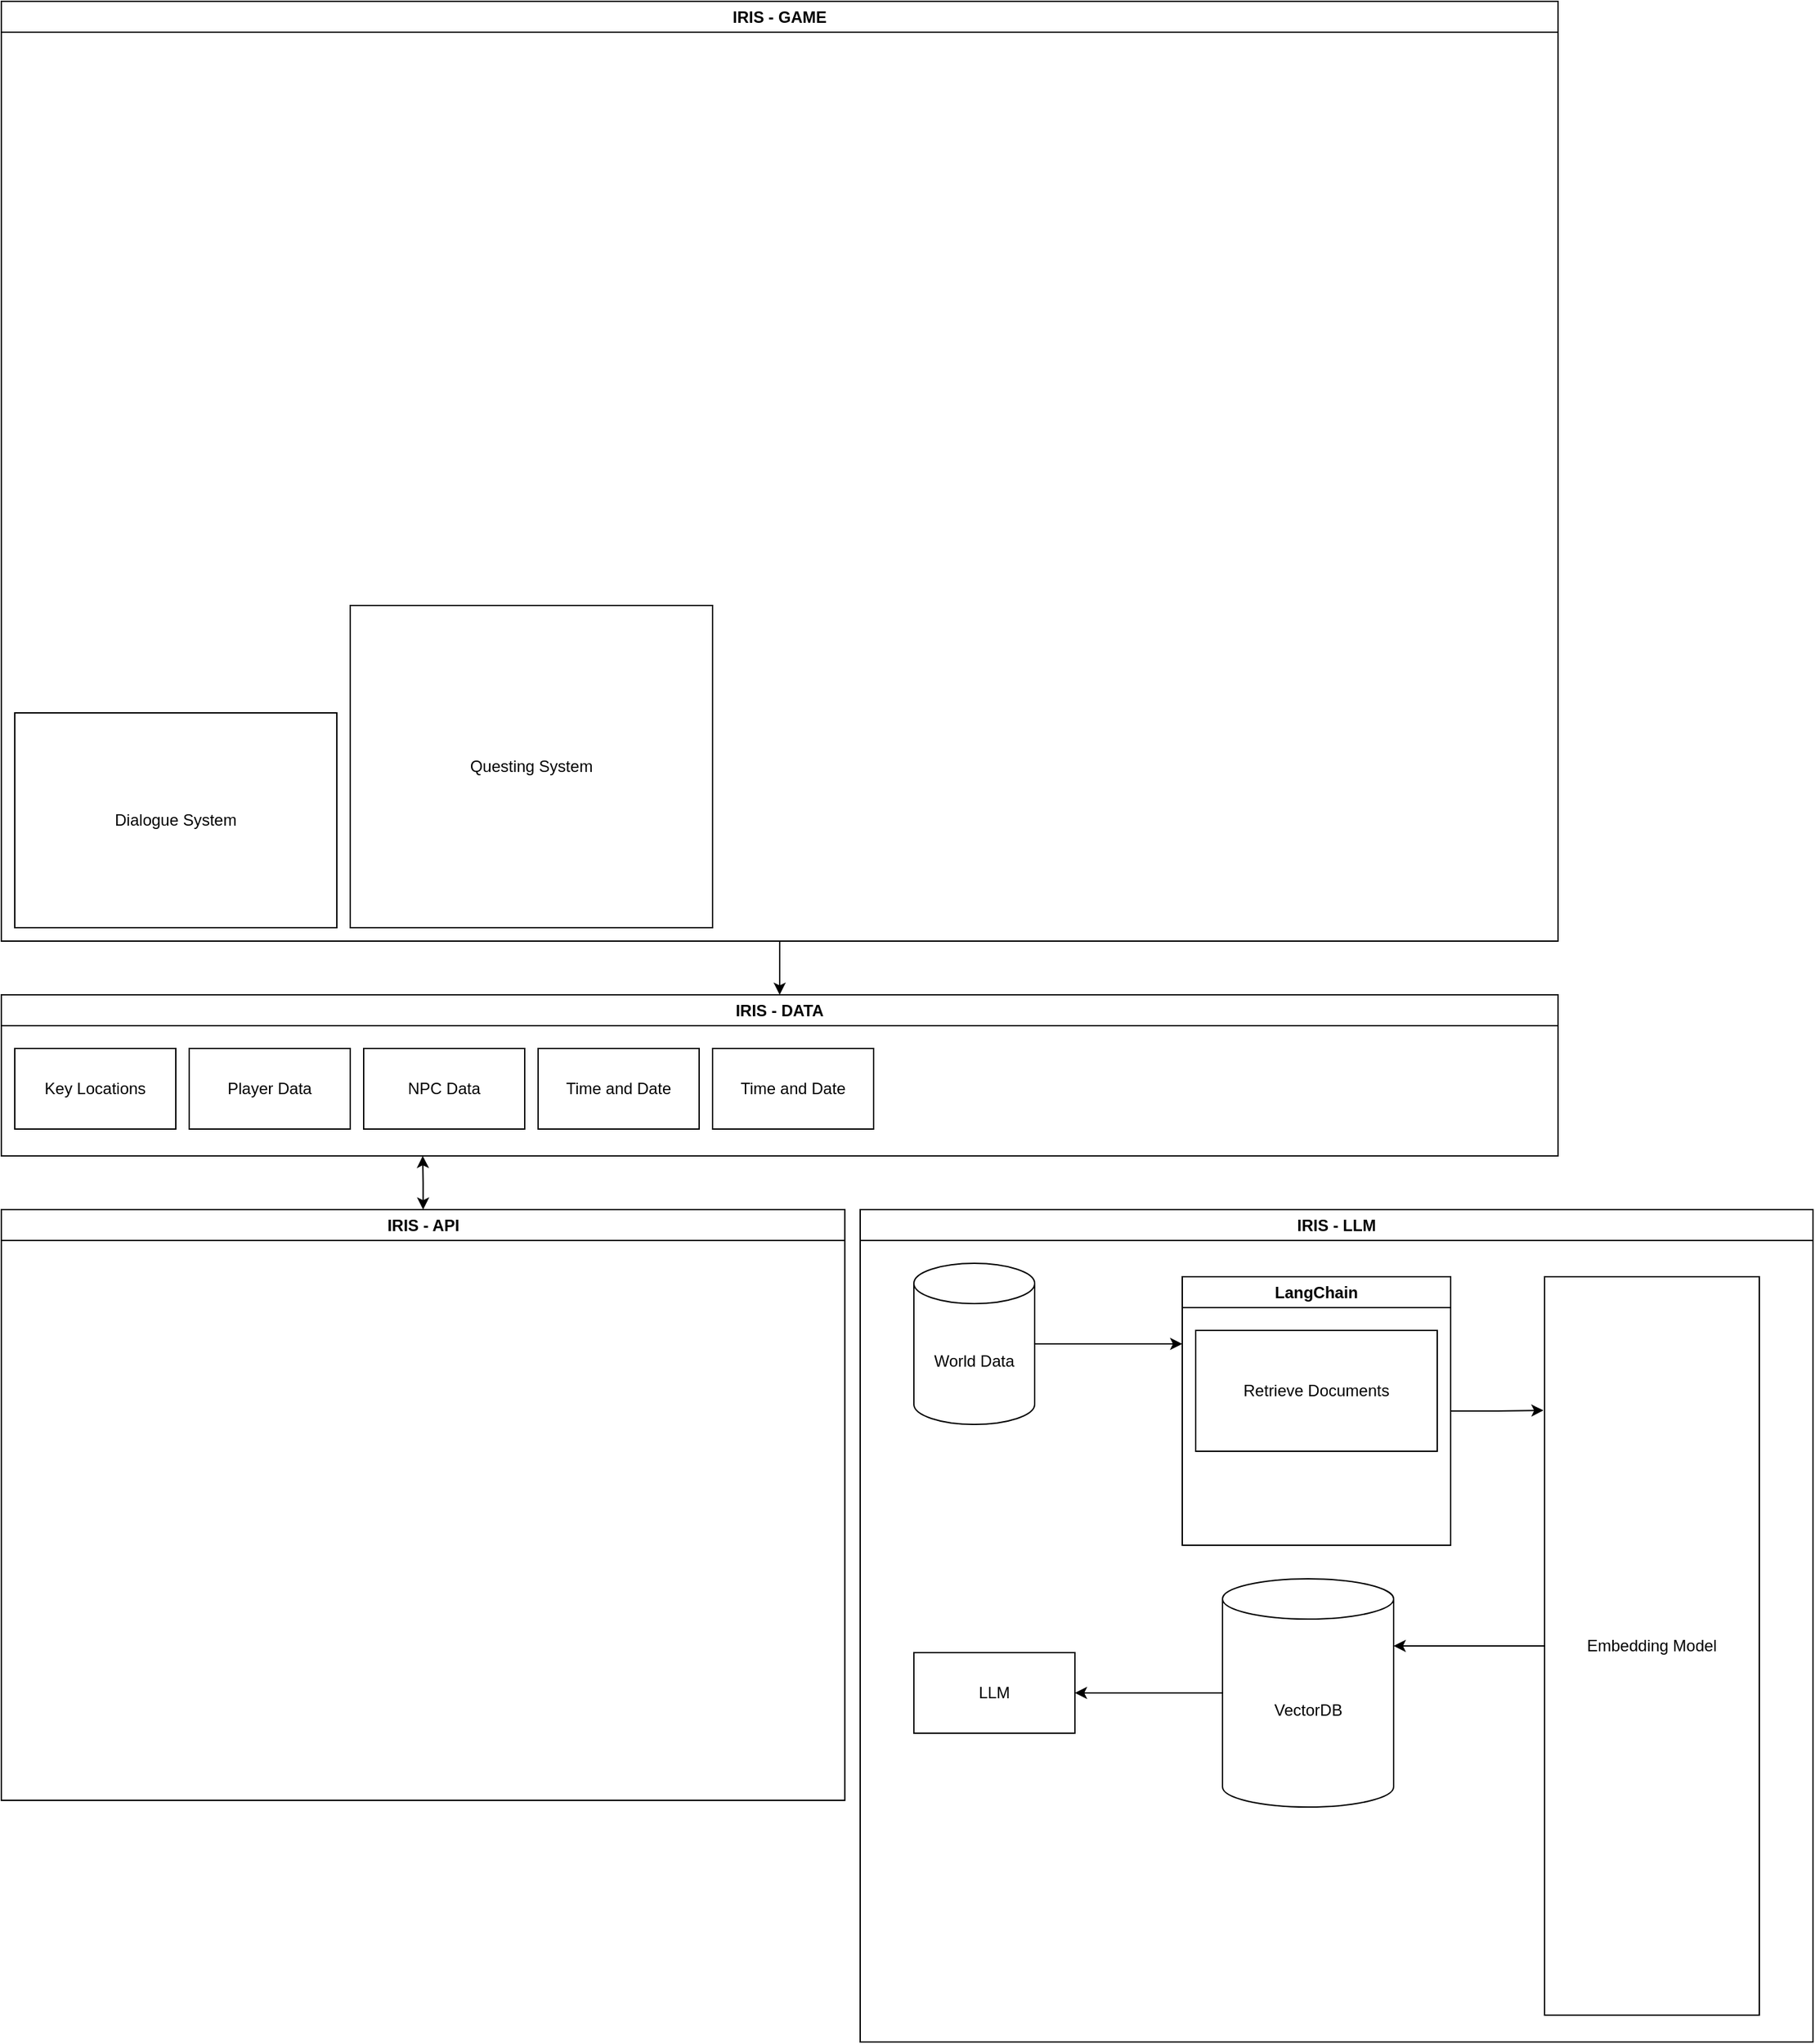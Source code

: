 <mxfile version="24.7.17">
  <diagram name="Page-1" id="EbFhku3aeiVI1ehOrgtn">
    <mxGraphModel dx="2993" dy="1416" grid="1" gridSize="10" guides="1" tooltips="1" connect="1" arrows="1" fold="1" page="0" pageScale="1" pageWidth="850" pageHeight="1100" background="none" math="0" shadow="0">
      <root>
        <mxCell id="0" />
        <mxCell id="1" parent="0" />
        <mxCell id="US7T-Pkhr5Sw-hJU1p7X-31" style="edgeStyle=orthogonalEdgeStyle;rounded=0;orthogonalLoop=1;jettySize=auto;html=1;entryX=0.5;entryY=0;entryDx=0;entryDy=0;" edge="1" parent="1" source="lu1HMCi60wpDwEhCYiGy-1" target="hP0yGo-dvykfc_xAxlZr-6">
          <mxGeometry relative="1" as="geometry" />
        </mxCell>
        <mxCell id="lu1HMCi60wpDwEhCYiGy-1" value="IRIS - GAME" style="swimlane;whiteSpace=wrap;html=1;" parent="1" vertex="1">
          <mxGeometry x="-40" y="60" width="1160" height="700" as="geometry" />
        </mxCell>
        <mxCell id="US7T-Pkhr5Sw-hJU1p7X-24" value="Dialogue System" style="rounded=0;whiteSpace=wrap;html=1;" vertex="1" parent="lu1HMCi60wpDwEhCYiGy-1">
          <mxGeometry x="10" y="530" width="240" height="160" as="geometry" />
        </mxCell>
        <mxCell id="US7T-Pkhr5Sw-hJU1p7X-25" value="Questing System" style="rounded=0;whiteSpace=wrap;html=1;" vertex="1" parent="lu1HMCi60wpDwEhCYiGy-1">
          <mxGeometry x="260" y="450" width="270" height="240" as="geometry" />
        </mxCell>
        <mxCell id="US7T-Pkhr5Sw-hJU1p7X-1" style="edgeStyle=orthogonalEdgeStyle;rounded=0;orthogonalLoop=1;jettySize=auto;html=1;startArrow=classic;startFill=1;" edge="1" parent="1" source="hP0yGo-dvykfc_xAxlZr-1">
          <mxGeometry relative="1" as="geometry">
            <mxPoint x="274" y="920" as="targetPoint" />
          </mxGeometry>
        </mxCell>
        <mxCell id="hP0yGo-dvykfc_xAxlZr-1" value="&lt;div&gt;IRIS - API&lt;/div&gt;" style="swimlane;whiteSpace=wrap;html=1;" parent="1" vertex="1">
          <mxGeometry x="-40" y="960" width="628.57" height="440" as="geometry" />
        </mxCell>
        <mxCell id="hP0yGo-dvykfc_xAxlZr-3" value="IRIS - LLM" style="swimlane;whiteSpace=wrap;html=1;" parent="1" vertex="1">
          <mxGeometry x="600" y="960" width="710" height="620" as="geometry" />
        </mxCell>
        <mxCell id="US7T-Pkhr5Sw-hJU1p7X-5" style="edgeStyle=orthogonalEdgeStyle;rounded=0;orthogonalLoop=1;jettySize=auto;html=1;entryX=0;entryY=0.25;entryDx=0;entryDy=0;" edge="1" parent="hP0yGo-dvykfc_xAxlZr-3" source="US7T-Pkhr5Sw-hJU1p7X-2" target="US7T-Pkhr5Sw-hJU1p7X-4">
          <mxGeometry relative="1" as="geometry" />
        </mxCell>
        <mxCell id="US7T-Pkhr5Sw-hJU1p7X-2" value="World Data" style="shape=cylinder3;whiteSpace=wrap;html=1;boundedLbl=1;backgroundOutline=1;size=15;" vertex="1" parent="hP0yGo-dvykfc_xAxlZr-3">
          <mxGeometry x="40" y="40" width="90" height="120" as="geometry" />
        </mxCell>
        <mxCell id="US7T-Pkhr5Sw-hJU1p7X-4" value="LangChain" style="swimlane;whiteSpace=wrap;html=1;" vertex="1" parent="hP0yGo-dvykfc_xAxlZr-3">
          <mxGeometry x="240" y="50" width="200" height="200" as="geometry" />
        </mxCell>
        <mxCell id="US7T-Pkhr5Sw-hJU1p7X-7" value="Retrieve Documents" style="rounded=0;whiteSpace=wrap;html=1;" vertex="1" parent="US7T-Pkhr5Sw-hJU1p7X-4">
          <mxGeometry x="10" y="40" width="180" height="90" as="geometry" />
        </mxCell>
        <mxCell id="US7T-Pkhr5Sw-hJU1p7X-8" value="Embedding Model" style="rounded=0;whiteSpace=wrap;html=1;" vertex="1" parent="hP0yGo-dvykfc_xAxlZr-3">
          <mxGeometry x="510" y="50" width="160" height="550" as="geometry" />
        </mxCell>
        <mxCell id="US7T-Pkhr5Sw-hJU1p7X-9" style="edgeStyle=orthogonalEdgeStyle;rounded=0;orthogonalLoop=1;jettySize=auto;html=1;entryX=-0.005;entryY=0.181;entryDx=0;entryDy=0;entryPerimeter=0;" edge="1" parent="hP0yGo-dvykfc_xAxlZr-3" source="US7T-Pkhr5Sw-hJU1p7X-4" target="US7T-Pkhr5Sw-hJU1p7X-8">
          <mxGeometry relative="1" as="geometry" />
        </mxCell>
        <mxCell id="US7T-Pkhr5Sw-hJU1p7X-10" value="VectorDB" style="shape=cylinder3;whiteSpace=wrap;html=1;boundedLbl=1;backgroundOutline=1;size=15;" vertex="1" parent="hP0yGo-dvykfc_xAxlZr-3">
          <mxGeometry x="270" y="275" width="127.5" height="170" as="geometry" />
        </mxCell>
        <mxCell id="US7T-Pkhr5Sw-hJU1p7X-21" value="LLM" style="rounded=0;whiteSpace=wrap;html=1;" vertex="1" parent="hP0yGo-dvykfc_xAxlZr-3">
          <mxGeometry x="40" y="330" width="120" height="60" as="geometry" />
        </mxCell>
        <mxCell id="US7T-Pkhr5Sw-hJU1p7X-22" style="edgeStyle=orthogonalEdgeStyle;rounded=0;orthogonalLoop=1;jettySize=auto;html=1;" edge="1" parent="hP0yGo-dvykfc_xAxlZr-3" source="US7T-Pkhr5Sw-hJU1p7X-10" target="US7T-Pkhr5Sw-hJU1p7X-21">
          <mxGeometry relative="1" as="geometry" />
        </mxCell>
        <mxCell id="US7T-Pkhr5Sw-hJU1p7X-30" style="edgeStyle=orthogonalEdgeStyle;rounded=0;orthogonalLoop=1;jettySize=auto;html=1;entryX=1;entryY=0;entryDx=0;entryDy=50;entryPerimeter=0;" edge="1" parent="hP0yGo-dvykfc_xAxlZr-3" source="US7T-Pkhr5Sw-hJU1p7X-8" target="US7T-Pkhr5Sw-hJU1p7X-10">
          <mxGeometry relative="1" as="geometry" />
        </mxCell>
        <mxCell id="hP0yGo-dvykfc_xAxlZr-6" value="&lt;div&gt;IRIS - DATA&lt;br&gt;&lt;/div&gt;" style="swimlane;whiteSpace=wrap;html=1;" parent="1" vertex="1">
          <mxGeometry x="-40" y="800" width="1160" height="120" as="geometry" />
        </mxCell>
        <mxCell id="US7T-Pkhr5Sw-hJU1p7X-23" value="Key Locations" style="rounded=0;whiteSpace=wrap;html=1;" vertex="1" parent="hP0yGo-dvykfc_xAxlZr-6">
          <mxGeometry x="10" y="40" width="120" height="60" as="geometry" />
        </mxCell>
        <mxCell id="US7T-Pkhr5Sw-hJU1p7X-26" value="Player Data" style="rounded=0;whiteSpace=wrap;html=1;" vertex="1" parent="hP0yGo-dvykfc_xAxlZr-6">
          <mxGeometry x="140" y="40" width="120" height="60" as="geometry" />
        </mxCell>
        <mxCell id="US7T-Pkhr5Sw-hJU1p7X-27" value="NPC Data" style="rounded=0;whiteSpace=wrap;html=1;" vertex="1" parent="hP0yGo-dvykfc_xAxlZr-6">
          <mxGeometry x="270" y="40" width="120" height="60" as="geometry" />
        </mxCell>
        <mxCell id="US7T-Pkhr5Sw-hJU1p7X-28" value="Time and Date" style="rounded=0;whiteSpace=wrap;html=1;" vertex="1" parent="hP0yGo-dvykfc_xAxlZr-6">
          <mxGeometry x="400" y="40" width="120" height="60" as="geometry" />
        </mxCell>
        <mxCell id="US7T-Pkhr5Sw-hJU1p7X-29" value="Time and Date" style="rounded=0;whiteSpace=wrap;html=1;" vertex="1" parent="hP0yGo-dvykfc_xAxlZr-6">
          <mxGeometry x="530" y="40" width="120" height="60" as="geometry" />
        </mxCell>
      </root>
    </mxGraphModel>
  </diagram>
</mxfile>
